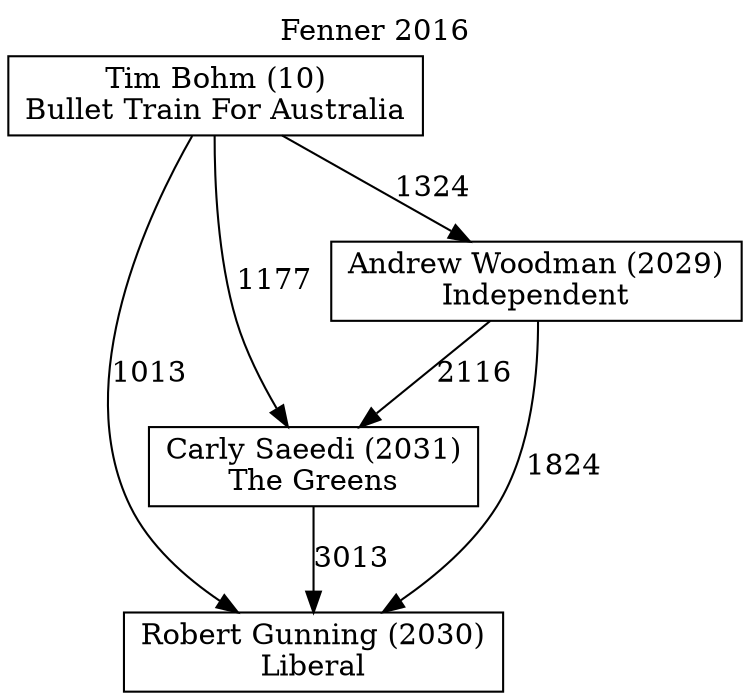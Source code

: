 // House preference flow
digraph "Robert Gunning (2030)_Fenner_2016" {
	graph [label="Fenner 2016" labelloc=t mclimit=10]
	node [shape=box]
	"Robert Gunning (2030)" [label="Robert Gunning (2030)
Liberal"]
	"Carly Saeedi (2031)" [label="Carly Saeedi (2031)
The Greens"]
	"Andrew Woodman (2029)" [label="Andrew Woodman (2029)
Independent"]
	"Tim Bohm (10)" [label="Tim Bohm (10)
Bullet Train For Australia"]
	"Carly Saeedi (2031)" -> "Robert Gunning (2030)" [label=3013]
	"Andrew Woodman (2029)" -> "Carly Saeedi (2031)" [label=2116]
	"Tim Bohm (10)" -> "Andrew Woodman (2029)" [label=1324]
	"Andrew Woodman (2029)" -> "Robert Gunning (2030)" [label=1824]
	"Tim Bohm (10)" -> "Robert Gunning (2030)" [label=1013]
	"Tim Bohm (10)" -> "Carly Saeedi (2031)" [label=1177]
}
